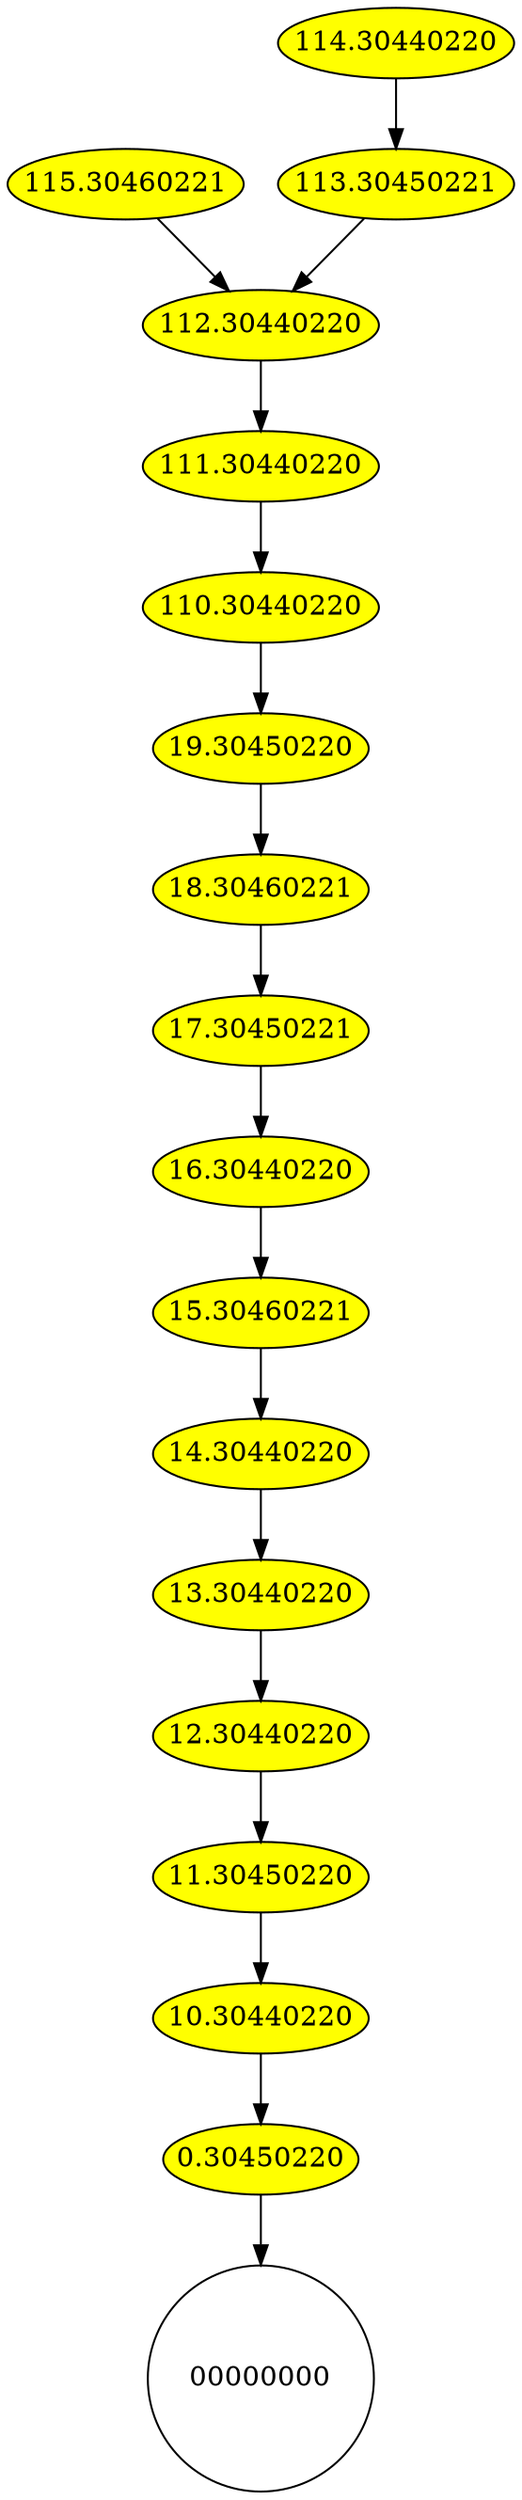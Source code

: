 digraph DAG {
{
 node [style="filled", fillcolor="yellow", fontcolor="black", margin="0.01"]"115.30460221" -> "112.30440220";
"114.30440220" -> "113.30450221";
"113.30450221" -> "112.30440220";
"112.30440220" -> "111.30440220";
"111.30440220" -> "110.30440220";
"110.30440220" -> "19.30450220";
"19.30450220" -> "18.30460221";
"18.30460221" -> "17.30450221";
"17.30450221" -> "16.30440220";
"16.30440220" -> "15.30460221";
"15.30460221" -> "14.30440220";
"14.30440220" -> "13.30440220";
"13.30440220" -> "12.30440220";
"12.30440220" -> "11.30450220";
"11.30450220" -> "10.30440220";
"10.30440220" -> "0.30450220";
}
"0.30450220" -> "00000000";
"00000000" [fillcolor="red",shape="circle"];
}
